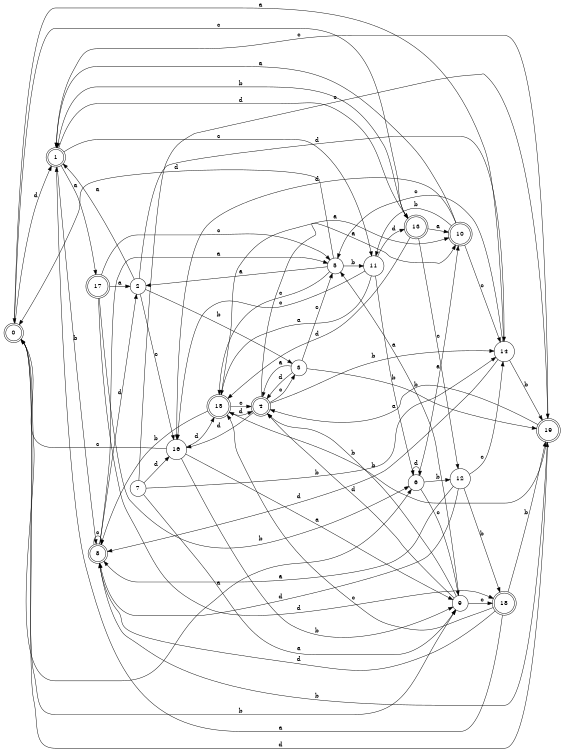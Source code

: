 digraph n16_7 {
__start0 [label="" shape="none"];

rankdir=LR;
size="8,5";

s0 [style="rounded,filled", color="black", fillcolor="white" shape="doublecircle", label="0"];
s1 [style="rounded,filled", color="black", fillcolor="white" shape="doublecircle", label="1"];
s2 [style="filled", color="black", fillcolor="white" shape="circle", label="2"];
s3 [style="filled", color="black", fillcolor="white" shape="circle", label="3"];
s4 [style="rounded,filled", color="black", fillcolor="white" shape="doublecircle", label="4"];
s5 [style="filled", color="black", fillcolor="white" shape="circle", label="5"];
s6 [style="filled", color="black", fillcolor="white" shape="circle", label="6"];
s7 [style="filled", color="black", fillcolor="white" shape="circle", label="7"];
s8 [style="rounded,filled", color="black", fillcolor="white" shape="doublecircle", label="8"];
s9 [style="filled", color="black", fillcolor="white" shape="circle", label="9"];
s10 [style="rounded,filled", color="black", fillcolor="white" shape="doublecircle", label="10"];
s11 [style="filled", color="black", fillcolor="white" shape="circle", label="11"];
s12 [style="filled", color="black", fillcolor="white" shape="circle", label="12"];
s13 [style="rounded,filled", color="black", fillcolor="white" shape="doublecircle", label="13"];
s14 [style="filled", color="black", fillcolor="white" shape="circle", label="14"];
s15 [style="rounded,filled", color="black", fillcolor="white" shape="doublecircle", label="15"];
s16 [style="filled", color="black", fillcolor="white" shape="circle", label="16"];
s17 [style="rounded,filled", color="black", fillcolor="white" shape="doublecircle", label="17"];
s18 [style="rounded,filled", color="black", fillcolor="white" shape="doublecircle", label="18"];
s19 [style="rounded,filled", color="black", fillcolor="white" shape="doublecircle", label="19"];
s0 -> s6 [label="a"];
s0 -> s9 [label="b"];
s0 -> s13 [label="c"];
s0 -> s1 [label="d"];
s1 -> s17 [label="a"];
s1 -> s8 [label="b"];
s1 -> s11 [label="c"];
s1 -> s13 [label="d"];
s2 -> s1 [label="a"];
s2 -> s3 [label="b"];
s2 -> s16 [label="c"];
s2 -> s14 [label="d"];
s3 -> s4 [label="a"];
s3 -> s19 [label="b"];
s3 -> s5 [label="c"];
s3 -> s4 [label="d"];
s4 -> s10 [label="a"];
s4 -> s14 [label="b"];
s4 -> s3 [label="c"];
s4 -> s16 [label="d"];
s5 -> s2 [label="a"];
s5 -> s11 [label="b"];
s5 -> s15 [label="c"];
s5 -> s0 [label="d"];
s6 -> s10 [label="a"];
s6 -> s12 [label="b"];
s6 -> s9 [label="c"];
s6 -> s6 [label="d"];
s7 -> s9 [label="a"];
s7 -> s14 [label="b"];
s7 -> s19 [label="c"];
s7 -> s16 [label="d"];
s8 -> s5 [label="a"];
s8 -> s19 [label="b"];
s8 -> s8 [label="c"];
s8 -> s2 [label="d"];
s9 -> s5 [label="a"];
s9 -> s4 [label="b"];
s9 -> s18 [label="c"];
s9 -> s4 [label="d"];
s10 -> s1 [label="a"];
s10 -> s11 [label="b"];
s10 -> s14 [label="c"];
s10 -> s16 [label="d"];
s11 -> s15 [label="a"];
s11 -> s6 [label="b"];
s11 -> s16 [label="c"];
s11 -> s13 [label="d"];
s12 -> s8 [label="a"];
s12 -> s18 [label="b"];
s12 -> s14 [label="c"];
s12 -> s8 [label="d"];
s13 -> s10 [label="a"];
s13 -> s1 [label="b"];
s13 -> s12 [label="c"];
s13 -> s15 [label="d"];
s14 -> s0 [label="a"];
s14 -> s19 [label="b"];
s14 -> s5 [label="c"];
s14 -> s8 [label="d"];
s15 -> s10 [label="a"];
s15 -> s8 [label="b"];
s15 -> s4 [label="c"];
s15 -> s4 [label="d"];
s16 -> s9 [label="a"];
s16 -> s9 [label="b"];
s16 -> s0 [label="c"];
s16 -> s15 [label="d"];
s17 -> s2 [label="a"];
s17 -> s6 [label="b"];
s17 -> s5 [label="c"];
s17 -> s18 [label="d"];
s18 -> s1 [label="a"];
s18 -> s19 [label="b"];
s18 -> s15 [label="c"];
s18 -> s8 [label="d"];
s19 -> s4 [label="a"];
s19 -> s15 [label="b"];
s19 -> s1 [label="c"];
s19 -> s0 [label="d"];

}
